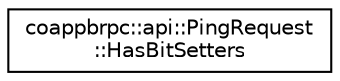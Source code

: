 digraph "Graphical Class Hierarchy"
{
  edge [fontname="Helvetica",fontsize="10",labelfontname="Helvetica",labelfontsize="10"];
  node [fontname="Helvetica",fontsize="10",shape=record];
  rankdir="LR";
  Node0 [label="coappbrpc::api::PingRequest\l::HasBitSetters",height=0.2,width=0.4,color="black", fillcolor="white", style="filled",URL="$classcoappbrpc_1_1api_1_1PingRequest_1_1HasBitSetters.html"];
}
